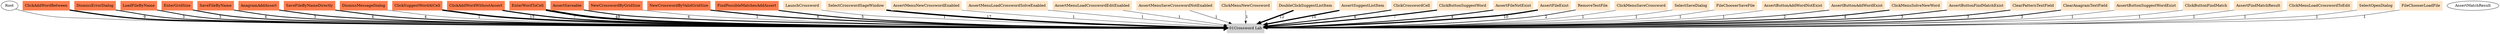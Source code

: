 // TS <-> K
digraph {
	Root
	ClickAddWordBetween
	DismissErrorDialog
	LoadFileByName
	EnterGridSize
	SaveFileByName
	AnagramAddAssert
	SaveFileByNameDirectly
	DismissMessageDialog
	ClickSuggestWordAtCell
	ClickAddWordWithoutAssert
	EnterWordToCell
	AssertSaveable
	AssertMatchResult
	NewCrosswordByGridSize
	NewCrosswordByValidGridSize
	FindPossibleMatchesAddAssert
	"01Crossword Lab" [color=lightgray shape=box style=filled]
		Root -> "01Crossword Lab"
	LaunchCrossword [color=bisque shape=box style=filled]
	DismissMessageDialog [color=coral shape=box style=filled]
	SelectCrosswordSageWindow [color=bisque shape=box style=filled]
	AssertMenuNewCrosswordEnabled [color=bisque shape=box style=filled]
	AssertMenuLoadCrosswordSolveEnabled [color=bisque shape=box style=filled]
	AssertMenuLoadCrosswordEditEnabled [color=bisque shape=box style=filled]
	AssertMenuSaveCrosswordNotEnabled [color=bisque shape=box style=filled]
	NewCrosswordByValidGridSize [color=coral shape=box style=filled]
	AssertSaveable [color=coral shape=box style=filled]
	NewCrosswordByValidGridSize [color=coral shape=box style=filled]
	AssertSaveable [color=coral shape=box style=filled]
	NewCrosswordByValidGridSize [color=coral shape=box style=filled]
	AssertSaveable [color=coral shape=box style=filled]
	SelectCrosswordSageWindow [color=bisque shape=box style=filled]
	ClickMenuNewCrossword [color=bisque shape=box style=filled]
	EnterGridSize [color=coral shape=box style=filled]
	DismissErrorDialog [color=coral shape=box style=filled]
	EnterGridSize [color=coral shape=box style=filled]
	DismissErrorDialog [color=coral shape=box style=filled]
	EnterGridSize [color=coral shape=box style=filled]
	DismissErrorDialog [color=coral shape=box style=filled]
	EnterGridSize [color=coral shape=box style=filled]
	SelectCrosswordSageWindow [color=bisque shape=box style=filled]
	AssertSaveable [color=coral shape=box style=filled]
	SelectCrosswordSageWindow [color=bisque shape=box style=filled]
	NewCrosswordByValidGridSize [color=coral shape=box style=filled]
	ClickAddWordBetween [color=coral shape=box style=filled]
	EnterWordToCell [color=coral shape=box style=filled]
	EnterWordToCell [color=coral shape=box style=filled]
	EnterWordToCell [color=coral shape=box style=filled]
	EnterWordToCell [color=coral shape=box style=filled]
	ClickSuggestWordAtCell [color=coral shape=box style=filled]
	DoubleClickSuggestListItem [color=bisque shape=box style=filled]
	ClickSuggestWordAtCell [color=coral shape=box style=filled]
	AssertSuggestListItem [color=bisque shape=box style=filled]
	ClickAddWordBetween [color=coral shape=box style=filled]
	EnterWordToCell [color=coral shape=box style=filled]
	EnterWordToCell [color=coral shape=box style=filled]
	EnterWordToCell [color=coral shape=box style=filled]
	ClickSuggestWordAtCell [color=coral shape=box style=filled]
	DoubleClickSuggestListItem [color=bisque shape=box style=filled]
	ClickAddWordBetween [color=coral shape=box style=filled]
	ClickCrosswordCell [color=bisque shape=box style=filled]
	ClickButtonSuggestWord [color=bisque shape=box style=filled]
	DoubleClickSuggestListItem [color=bisque shape=box style=filled]
	ClickSuggestWordAtCell [color=coral shape=box style=filled]
	AssertSuggestListItem [color=bisque shape=box style=filled]
	ClickAddWordBetween [color=coral shape=box style=filled]
	EnterWordToCell [color=coral shape=box style=filled]
	EnterWordToCell [color=coral shape=box style=filled]
	EnterWordToCell [color=coral shape=box style=filled]
	ClickButtonSuggestWord [color=bisque shape=box style=filled]
	DoubleClickSuggestListItem [color=bisque shape=box style=filled]
	ClickAddWordBetween [color=coral shape=box style=filled]
	EnterWordToCell [color=coral shape=box style=filled]
	EnterWordToCell [color=coral shape=box style=filled]
	ClickCrosswordCell [color=bisque shape=box style=filled]
	ClickButtonSuggestWord [color=bisque shape=box style=filled]
	DoubleClickSuggestListItem [color=bisque shape=box style=filled]
	ClickSuggestWordAtCell [color=coral shape=box style=filled]
	AssertSuggestListItem [color=bisque shape=box style=filled]
	ClickSuggestWordAtCell [color=coral shape=box style=filled]
	AssertSuggestListItem [color=bisque shape=box style=filled]
	ClickSuggestWordAtCell [color=coral shape=box style=filled]
	AssertSuggestListItem [color=bisque shape=box style=filled]
	SelectCrosswordSageWindow [color=bisque shape=box style=filled]
	NewCrosswordByGridSize [color=coral shape=box style=filled]
	AssertFileNotExist [color=bisque shape=box style=filled]
	SaveFileByName [color=coral shape=box style=filled]
	AssertFileExist [color=bisque shape=box style=filled]
	SaveFileByName [color=coral shape=box style=filled]
	AssertFileExist [color=bisque shape=box style=filled]
	RemoveTestFile [color=bisque shape=box style=filled]
	AssertFileNotExist [color=bisque shape=box style=filled]
	SelectCrosswordSageWindow [color=bisque shape=box style=filled]
	NewCrosswordByValidGridSize [color=coral shape=box style=filled]
	ClickAddWordBetween [color=coral shape=box style=filled]
	ClickMenuSaveCrossword [color=bisque shape=box style=filled]
	SelectSaveDialog [color=bisque shape=box style=filled]
	FileChooserSaveFile [color=bisque shape=box style=filled]
	AssertFileExist [color=bisque shape=box style=filled]
	RemoveTestFile [color=bisque shape=box style=filled]
	AssertFileNotExist [color=bisque shape=box style=filled]
	AssertFileNotExist [color=bisque shape=box style=filled]
	LoadFileByName [color=coral shape=box style=filled]
	SelectCrosswordSageWindow [color=bisque shape=box style=filled]
	AssertButtonAddWordNotExist [color=bisque shape=box style=filled]
	AssertFileExist [color=bisque shape=box style=filled]
	LoadFileByName [color=coral shape=box style=filled]
	SelectCrosswordSageWindow [color=bisque shape=box style=filled]
	AssertButtonAddWordExist [color=bisque shape=box style=filled]
	SelectCrosswordSageWindow [color=bisque shape=box style=filled]
	ClickMenuSolveNewWord [color=bisque shape=box style=filled]
	AssertButtonFindMatchExist [color=bisque shape=box style=filled]
	FindPossibleMatchesAddAssert [color=coral shape=box style=filled]
	ClearPatternTextField [color=bisque shape=box style=filled]
	FindPossibleMatchesAddAssert [color=coral shape=box style=filled]
	ClearPatternTextField [color=bisque shape=box style=filled]
	FindPossibleMatchesAddAssert [color=coral shape=box style=filled]
	ClearPatternTextField [color=bisque shape=box style=filled]
	FindPossibleMatchesAddAssert [color=coral shape=box style=filled]
	SelectCrosswordSageWindow [color=bisque shape=box style=filled]
	ClickMenuSolveNewWord [color=bisque shape=box style=filled]
	AssertButtonFindMatchExist [color=bisque shape=box style=filled]
	AnagramAddAssert [color=coral shape=box style=filled]
	ClearAnagramTextField [color=bisque shape=box style=filled]
	AnagramAddAssert [color=coral shape=box style=filled]
	ClearAnagramTextField [color=bisque shape=box style=filled]
	AnagramAddAssert [color=coral shape=box style=filled]
	SelectCrosswordSageWindow [color=bisque shape=box style=filled]
	NewCrosswordByValidGridSize [color=coral shape=box style=filled]
	ClickAddWordBetween [color=coral shape=box style=filled]
	EnterWordToCell [color=coral shape=box style=filled]
	EnterWordToCell [color=coral shape=box style=filled]
	EnterWordToCell [color=coral shape=box style=filled]
	EnterWordToCell [color=coral shape=box style=filled]
	ClickCrosswordCell [color=bisque shape=box style=filled]
	ClickButtonSuggestWord [color=bisque shape=box style=filled]
	DoubleClickSuggestListItem [color=bisque shape=box style=filled]
	ClickAddWordWithoutAssert [color=coral shape=box style=filled]
	EnterWordToCell [color=coral shape=box style=filled]
	EnterWordToCell [color=coral shape=box style=filled]
	EnterWordToCell [color=coral shape=box style=filled]
	EnterWordToCell [color=coral shape=box style=filled]
	ClickAddWordWithoutAssert [color=coral shape=box style=filled]
	EnterWordToCell [color=coral shape=box style=filled]
	EnterWordToCell [color=coral shape=box style=filled]
	ClickButtonSuggestWord [color=bisque shape=box style=filled]
	DoubleClickSuggestListItem [color=bisque shape=box style=filled]
	ClickSuggestWordAtCell [color=coral shape=box style=filled]
	AssertSuggestListItem [color=bisque shape=box style=filled]
	ClickAddWordWithoutAssert [color=coral shape=box style=filled]
	EnterWordToCell [color=coral shape=box style=filled]
	EnterWordToCell [color=coral shape=box style=filled]
	EnterWordToCell [color=coral shape=box style=filled]
	EnterWordToCell [color=coral shape=box style=filled]
	AssertButtonSuggestWordExist [color=bisque shape=box style=filled]
	ClickButtonSuggestWord [color=bisque shape=box style=filled]
	DoubleClickSuggestListItem [color=bisque shape=box style=filled]
	ClickSuggestWordAtCell [color=coral shape=box style=filled]
	AssertSuggestListItem [color=bisque shape=box style=filled]
	ClickAddWordWithoutAssert [color=coral shape=box style=filled]
	EnterWordToCell [color=coral shape=box style=filled]
	EnterWordToCell [color=coral shape=box style=filled]
	ClickSuggestWordAtCell [color=coral shape=box style=filled]
	DoubleClickSuggestListItem [color=bisque shape=box style=filled]
	ClickSuggestWordAtCell [color=coral shape=box style=filled]
	AssertSuggestListItem [color=bisque shape=box style=filled]
	SaveFileByNameDirectly [color=coral shape=box style=filled]
	AssertFileExist [color=bisque shape=box style=filled]
	SelectCrosswordSageWindow [color=bisque shape=box style=filled]
	ClickMenuSolveNewWord [color=bisque shape=box style=filled]
	AssertButtonFindMatchExist [color=bisque shape=box style=filled]
	ClickButtonFindMatch [color=bisque shape=box style=filled]
	AssertFindMatchResult [color=bisque shape=box style=filled]
	ClickMenuLoadCrosswordToEdit [color=bisque shape=box style=filled]
	SelectOpenDialog [color=bisque shape=box style=filled]
	FileChooserLoadFile [color=bisque shape=box style=filled]
	SelectCrosswordSageWindow [color=bisque shape=box style=filled]
	ClickAddWordWithoutAssert [color=coral shape=box style=filled]
	EnterWordToCell [color=coral shape=box style=filled]
	EnterWordToCell [color=coral shape=box style=filled]
	EnterWordToCell [color=coral shape=box style=filled]
	EnterWordToCell [color=coral shape=box style=filled]
	ClickSuggestWordAtCell [color=coral shape=box style=filled]
	DoubleClickSuggestListItem [color=bisque shape=box style=filled]
	ClickSuggestWordAtCell [color=coral shape=box style=filled]
	AssertSuggestListItem [color=bisque shape=box style=filled]
	SaveFileByNameDirectly [color=coral shape=box style=filled]
	AssertFileExist [color=bisque shape=box style=filled]
	SelectCrosswordSageWindow [color=bisque shape=box style=filled]
	ClickMenuSolveNewWord [color=bisque shape=box style=filled]
	AnagramAddAssert [color=coral shape=box style=filled]
	ClearAnagramTextField [color=bisque shape=box style=filled]
	FindPossibleMatchesAddAssert [color=coral shape=box style=filled]
	AssertFileExist [color=bisque shape=box style=filled]
	LoadFileByName [color=coral shape=box style=filled]
	SelectCrosswordSageWindow [color=bisque shape=box style=filled]
	ClickAddWordBetween [color=coral shape=box style=filled]
	EnterWordToCell [color=coral shape=box style=filled]
	EnterWordToCell [color=coral shape=box style=filled]
	EnterWordToCell [color=coral shape=box style=filled]
	EnterWordToCell [color=coral shape=box style=filled]
	ClickCrosswordCell [color=bisque shape=box style=filled]
	ClickButtonSuggestWord [color=bisque shape=box style=filled]
	DoubleClickSuggestListItem [color=bisque shape=box style=filled]
	ClickAddWordWithoutAssert [color=coral shape=box style=filled]
	EnterWordToCell [color=coral shape=box style=filled]
	EnterWordToCell [color=coral shape=box style=filled]
	EnterWordToCell [color=coral shape=box style=filled]
	EnterWordToCell [color=coral shape=box style=filled]
	EnterWordToCell [color=coral shape=box style=filled]
	EnterWordToCell [color=coral shape=box style=filled]
	ClickAddWordWithoutAssert [color=coral shape=box style=filled]
	SaveFileByNameDirectly [color=coral shape=box style=filled]
	SelectCrosswordSageWindow [color=bisque shape=box style=filled]
	AssertButtonAddWordExist [color=bisque shape=box style=filled]
	EnterWordToCell [color=coral shape=box style=filled]
	EnterWordToCell [color=coral shape=box style=filled]
	EnterWordToCell [color=coral shape=box style=filled]
	ClickSuggestWordAtCell [color=coral shape=box style=filled]
	DoubleClickSuggestListItem [color=bisque shape=box style=filled]
	ClickSuggestWordAtCell [color=coral shape=box style=filled]
	AssertSuggestListItem [color=bisque shape=box style=filled]
	SaveFileByNameDirectly [color=coral shape=box style=filled]
	SelectCrosswordSageWindow [color=bisque shape=box style=filled]
	ClickAddWordBetween [color=coral shape=box style=filled]
	EnterWordToCell [color=coral shape=box style=filled]
	EnterWordToCell [color=coral shape=box style=filled]
	EnterWordToCell [color=coral shape=box style=filled]
	EnterWordToCell [color=coral shape=box style=filled]
	SaveFileByName [color=coral shape=box style=filled]
	AssertFileExist [color=bisque shape=box style=filled]
	AssertFileExist [color=bisque shape=box style=filled]
	AssertFileExist [color=bisque shape=box style=filled]
		AssertFileNotExist -> "01Crossword Lab" [label=4 penwidth=3.0]
		LaunchCrossword -> "01Crossword Lab" [label=1 penwidth=1.0]
		FileChooserSaveFile -> "01Crossword Lab" [label=1 penwidth=1.0]
		AssertFindMatchResult -> "01Crossword Lab" [label=1 penwidth=1.0]
		NewCrosswordByValidGridSize -> "01Crossword Lab" [label=6 penwidth=3.58496250072]
		LoadFileByName -> "01Crossword Lab" [label=3 penwidth=2.58496250072]
		EnterGridSize -> "01Crossword Lab" [label=4 penwidth=3.0]
		SelectCrosswordSageWindow -> "01Crossword Lab" [label=17 penwidth=5.08746284125]
		ClickMenuSaveCrossword -> "01Crossword Lab" [label=1 penwidth=1.0]
		AssertMenuSaveCrosswordNotEnabled -> "01Crossword Lab" [label=1 penwidth=1.0]
		ClickAddWordBetween -> "01Crossword Lab" [label=9 penwidth=4.16992500144]
		ClickCrosswordCell -> "01Crossword Lab" [label=4 penwidth=3.0]
		DismissErrorDialog -> "01Crossword Lab" [label=3 penwidth=2.58496250072]
		ClickMenuNewCrossword -> "01Crossword Lab" [label=1 penwidth=1.0]
		AssertMenuNewCrosswordEnabled -> "01Crossword Lab" [label=1 penwidth=1.0]
		AssertMenuLoadCrosswordEditEnabled -> "01Crossword Lab" [label=1 penwidth=1.0]
		ClickButtonFindMatch -> "01Crossword Lab" [label=1 penwidth=1.0]
		SaveFileByName -> "01Crossword Lab" [label=3 penwidth=2.58496250072]
		AssertSaveable -> "01Crossword Lab" [label=4 penwidth=3.0]
		FileChooserLoadFile -> "01Crossword Lab" [label=1 penwidth=1.0]
		SelectSaveDialog -> "01Crossword Lab" [label=1 penwidth=1.0]
		AssertMenuLoadCrosswordSolveEnabled -> "01Crossword Lab" [label=1 penwidth=1.0]
		ClickSuggestWordAtCell -> "01Crossword Lab" [label=15 penwidth=4.90689059561]
		ClickMenuLoadCrosswordToEdit -> "01Crossword Lab" [label=1 penwidth=1.0]
		RemoveTestFile -> "01Crossword Lab" [label=2 penwidth=2.0]
		ClickMenuSolveNewWord -> "01Crossword Lab" [label=4 penwidth=3.0]
		ClearAnagramTextField -> "01Crossword Lab" [label=3 penwidth=2.58496250072]
		EnterWordToCell -> "01Crossword Lab" [label=49 penwidth=6.61470984412]
		AssertButtonSuggestWordExist -> "01Crossword Lab" [label=1 penwidth=1.0]
		DoubleClickSuggestListItem -> "01Crossword Lab" [label=12 penwidth=4.58496250072]
		AssertFileExist -> "01Crossword Lab" [label=10 penwidth=4.32192809489]
		AssertButtonFindMatchExist -> "01Crossword Lab" [label=3 penwidth=2.58496250072]
		AssertButtonAddWordExist -> "01Crossword Lab" [label=2 penwidth=2.0]
		DismissMessageDialog -> "01Crossword Lab" [label=1 penwidth=1.0]
		AssertSuggestListItem -> "01Crossword Lab" [label=10 penwidth=4.32192809489]
		NewCrosswordByGridSize -> "01Crossword Lab" [label=1 penwidth=1.0]
		ClearPatternTextField -> "01Crossword Lab" [label=3 penwidth=2.58496250072]
		AssertButtonAddWordNotExist -> "01Crossword Lab" [label=1 penwidth=1.0]
		SelectOpenDialog -> "01Crossword Lab" [label=1 penwidth=1.0]
		ClickAddWordWithoutAssert -> "01Crossword Lab" [label=7 penwidth=3.80735492206]
		AnagramAddAssert -> "01Crossword Lab" [label=4 penwidth=3.0]
		SaveFileByNameDirectly -> "01Crossword Lab" [label=4 penwidth=3.0]
		ClickButtonSuggestWord -> "01Crossword Lab" [label=7 penwidth=3.80735492206]
		FindPossibleMatchesAddAssert -> "01Crossword Lab" [label=5 penwidth=3.32192809489]
}